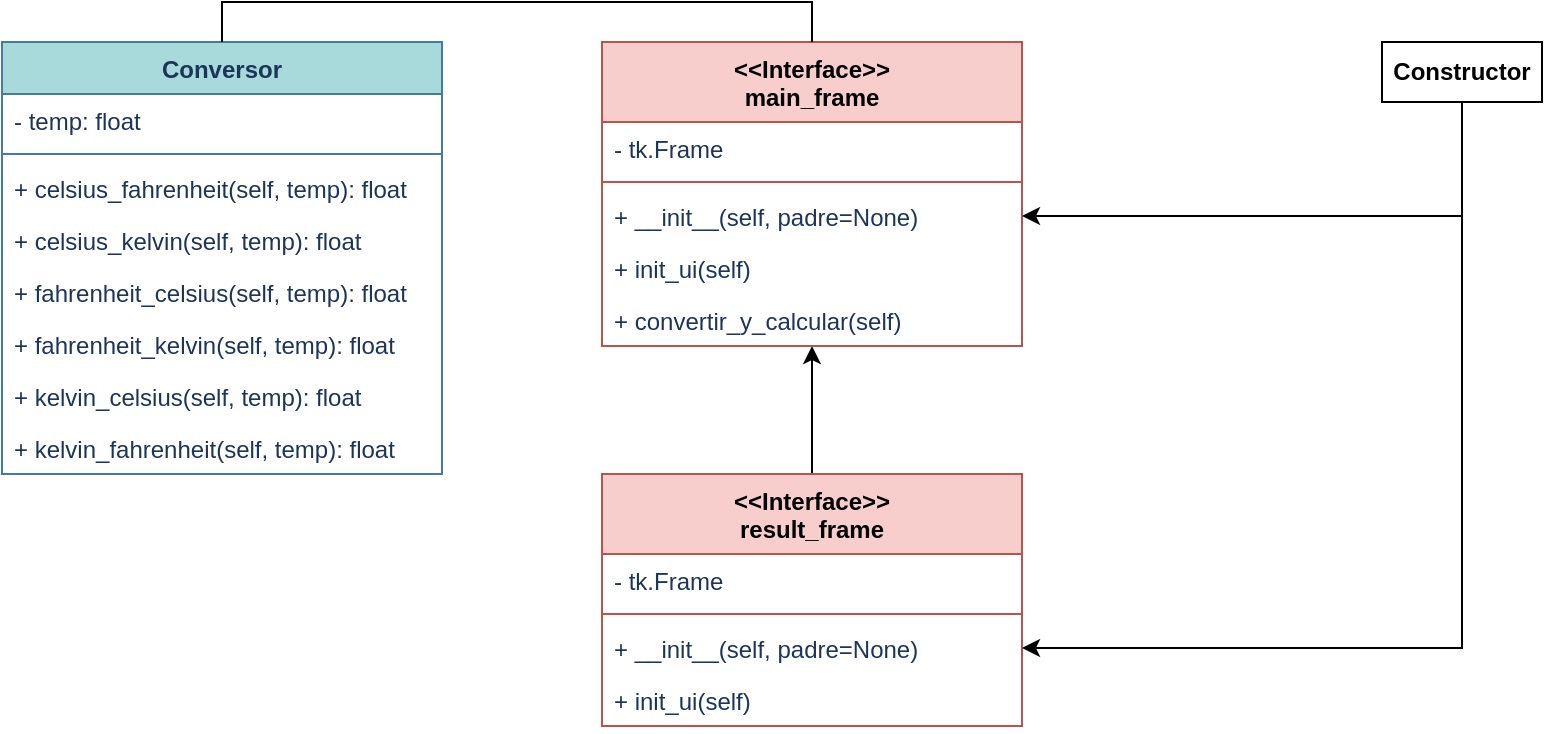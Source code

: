 <mxfile version="21.2.1" type="device">
  <diagram name="Página-1" id="g_wYE9aHp1WbDtoLtEh4">
    <mxGraphModel dx="968" dy="556" grid="1" gridSize="10" guides="1" tooltips="1" connect="1" arrows="1" fold="1" page="1" pageScale="1" pageWidth="827" pageHeight="1169" math="0" shadow="0">
      <root>
        <mxCell id="0" />
        <mxCell id="1" parent="0" />
        <mxCell id="uEU4ugChAFtSYgNUJfyp-5" value="Conversor" style="swimlane;fontStyle=1;align=center;verticalAlign=top;childLayout=stackLayout;horizontal=1;startSize=26;horizontalStack=0;resizeParent=1;resizeParentMax=0;resizeLast=0;collapsible=1;marginBottom=0;strokeColor=#457B9D;fontColor=#1D3557;fillColor=#A8DADC;" parent="1" vertex="1">
          <mxGeometry x="80" y="190" width="220" height="216" as="geometry" />
        </mxCell>
        <mxCell id="uEU4ugChAFtSYgNUJfyp-6" value="- temp: float" style="text;strokeColor=none;fillColor=none;align=left;verticalAlign=top;spacingLeft=4;spacingRight=4;overflow=hidden;rotatable=0;points=[[0,0.5],[1,0.5]];portConstraint=eastwest;fontColor=#1D3557;" parent="uEU4ugChAFtSYgNUJfyp-5" vertex="1">
          <mxGeometry y="26" width="220" height="26" as="geometry" />
        </mxCell>
        <mxCell id="uEU4ugChAFtSYgNUJfyp-10" value="" style="line;strokeWidth=1;fillColor=none;align=left;verticalAlign=middle;spacingTop=-1;spacingLeft=3;spacingRight=3;rotatable=0;labelPosition=right;points=[];portConstraint=eastwest;strokeColor=inherit;fontColor=#1D3557;" parent="uEU4ugChAFtSYgNUJfyp-5" vertex="1">
          <mxGeometry y="52" width="220" height="8" as="geometry" />
        </mxCell>
        <mxCell id="uEU4ugChAFtSYgNUJfyp-11" value="+ celsius_fahrenheit(self, temp): float" style="text;strokeColor=none;fillColor=none;align=left;verticalAlign=top;spacingLeft=4;spacingRight=4;overflow=hidden;rotatable=0;points=[[0,0.5],[1,0.5]];portConstraint=eastwest;fontColor=#1D3557;" parent="uEU4ugChAFtSYgNUJfyp-5" vertex="1">
          <mxGeometry y="60" width="220" height="26" as="geometry" />
        </mxCell>
        <mxCell id="uEU4ugChAFtSYgNUJfyp-12" value="+ celsius_kelvin(self, temp): float" style="text;strokeColor=none;fillColor=none;align=left;verticalAlign=top;spacingLeft=4;spacingRight=4;overflow=hidden;rotatable=0;points=[[0,0.5],[1,0.5]];portConstraint=eastwest;fontColor=#1D3557;" parent="uEU4ugChAFtSYgNUJfyp-5" vertex="1">
          <mxGeometry y="86" width="220" height="26" as="geometry" />
        </mxCell>
        <mxCell id="uEU4ugChAFtSYgNUJfyp-13" value="+ fahrenheit_celsius(self, temp): float" style="text;strokeColor=none;fillColor=none;align=left;verticalAlign=top;spacingLeft=4;spacingRight=4;overflow=hidden;rotatable=0;points=[[0,0.5],[1,0.5]];portConstraint=eastwest;fontColor=#1D3557;" parent="uEU4ugChAFtSYgNUJfyp-5" vertex="1">
          <mxGeometry y="112" width="220" height="26" as="geometry" />
        </mxCell>
        <mxCell id="uEU4ugChAFtSYgNUJfyp-14" value="+ fahrenheit_kelvin(self, temp): float" style="text;strokeColor=none;fillColor=none;align=left;verticalAlign=top;spacingLeft=4;spacingRight=4;overflow=hidden;rotatable=0;points=[[0,0.5],[1,0.5]];portConstraint=eastwest;fontColor=#1D3557;" parent="uEU4ugChAFtSYgNUJfyp-5" vertex="1">
          <mxGeometry y="138" width="220" height="26" as="geometry" />
        </mxCell>
        <mxCell id="uEU4ugChAFtSYgNUJfyp-15" value="+ kelvin_celsius(self, temp): float" style="text;strokeColor=none;fillColor=none;align=left;verticalAlign=top;spacingLeft=4;spacingRight=4;overflow=hidden;rotatable=0;points=[[0,0.5],[1,0.5]];portConstraint=eastwest;fontColor=#1D3557;" parent="uEU4ugChAFtSYgNUJfyp-5" vertex="1">
          <mxGeometry y="164" width="220" height="26" as="geometry" />
        </mxCell>
        <mxCell id="uEU4ugChAFtSYgNUJfyp-16" value="+ kelvin_fahrenheit(self, temp): float" style="text;strokeColor=none;fillColor=none;align=left;verticalAlign=top;spacingLeft=4;spacingRight=4;overflow=hidden;rotatable=0;points=[[0,0.5],[1,0.5]];portConstraint=eastwest;fontColor=#1D3557;" parent="uEU4ugChAFtSYgNUJfyp-5" vertex="1">
          <mxGeometry y="190" width="220" height="26" as="geometry" />
        </mxCell>
        <mxCell id="xzPxCxARUGQKsuIf1iGd-8" style="edgeStyle=orthogonalEdgeStyle;rounded=0;orthogonalLoop=1;jettySize=auto;html=1;exitX=0.5;exitY=0;exitDx=0;exitDy=0;" parent="1" source="xzPxCxARUGQKsuIf1iGd-1" target="uEU4ugChAFtSYgNUJfyp-17" edge="1">
          <mxGeometry relative="1" as="geometry" />
        </mxCell>
        <mxCell id="uEU4ugChAFtSYgNUJfyp-17" value="&lt;&lt;Interface&gt;&gt;&#xa;main_frame" style="swimlane;fontStyle=1;align=center;verticalAlign=top;childLayout=stackLayout;horizontal=1;startSize=40;horizontalStack=0;resizeParent=1;resizeParentMax=0;resizeLast=0;collapsible=1;marginBottom=0;strokeColor=#b85450;fillColor=#f8cecc;" parent="1" vertex="1">
          <mxGeometry x="380" y="190" width="210" height="152" as="geometry" />
        </mxCell>
        <mxCell id="uEU4ugChAFtSYgNUJfyp-18" value="- tk.Frame" style="text;strokeColor=none;fillColor=none;align=left;verticalAlign=top;spacingLeft=4;spacingRight=4;overflow=hidden;rotatable=0;points=[[0,0.5],[1,0.5]];portConstraint=eastwest;fontColor=#1D3557;" parent="uEU4ugChAFtSYgNUJfyp-17" vertex="1">
          <mxGeometry y="40" width="210" height="26" as="geometry" />
        </mxCell>
        <mxCell id="uEU4ugChAFtSYgNUJfyp-19" value="" style="line;strokeWidth=1;fillColor=none;align=left;verticalAlign=middle;spacingTop=-1;spacingLeft=3;spacingRight=3;rotatable=0;labelPosition=right;points=[];portConstraint=eastwest;strokeColor=inherit;fontColor=#1D3557;" parent="uEU4ugChAFtSYgNUJfyp-17" vertex="1">
          <mxGeometry y="66" width="210" height="8" as="geometry" />
        </mxCell>
        <mxCell id="uEU4ugChAFtSYgNUJfyp-20" value="+ __init__(self, padre=None)" style="text;strokeColor=none;fillColor=none;align=left;verticalAlign=top;spacingLeft=4;spacingRight=4;overflow=hidden;rotatable=0;points=[[0,0.5],[1,0.5]];portConstraint=eastwest;fontColor=#1D3557;" parent="uEU4ugChAFtSYgNUJfyp-17" vertex="1">
          <mxGeometry y="74" width="210" height="26" as="geometry" />
        </mxCell>
        <mxCell id="uEU4ugChAFtSYgNUJfyp-21" value="+ init_ui(self)" style="text;strokeColor=none;fillColor=none;align=left;verticalAlign=top;spacingLeft=4;spacingRight=4;overflow=hidden;rotatable=0;points=[[0,0.5],[1,0.5]];portConstraint=eastwest;fontColor=#1D3557;" parent="uEU4ugChAFtSYgNUJfyp-17" vertex="1">
          <mxGeometry y="100" width="210" height="26" as="geometry" />
        </mxCell>
        <mxCell id="TflZzph1zsib3MMOPi1Q-12" value="+ convertir_y_calcular(self)" style="text;strokeColor=none;fillColor=none;align=left;verticalAlign=top;spacingLeft=4;spacingRight=4;overflow=hidden;rotatable=0;points=[[0,0.5],[1,0.5]];portConstraint=eastwest;fontColor=#1D3557;" vertex="1" parent="uEU4ugChAFtSYgNUJfyp-17">
          <mxGeometry y="126" width="210" height="26" as="geometry" />
        </mxCell>
        <mxCell id="uEU4ugChAFtSYgNUJfyp-35" style="edgeStyle=orthogonalEdgeStyle;rounded=0;orthogonalLoop=1;jettySize=auto;html=1;entryX=1;entryY=0.5;entryDx=0;entryDy=0;" parent="1" source="uEU4ugChAFtSYgNUJfyp-34" target="uEU4ugChAFtSYgNUJfyp-20" edge="1">
          <mxGeometry relative="1" as="geometry" />
        </mxCell>
        <mxCell id="uEU4ugChAFtSYgNUJfyp-34" value="&lt;b&gt;Constructor&lt;/b&gt;" style="rounded=0;whiteSpace=wrap;html=1;" parent="1" vertex="1">
          <mxGeometry x="770" y="190" width="80" height="30" as="geometry" />
        </mxCell>
        <mxCell id="uEU4ugChAFtSYgNUJfyp-36" style="edgeStyle=orthogonalEdgeStyle;rounded=0;orthogonalLoop=1;jettySize=auto;html=1;endArrow=none;endFill=0;entryX=0.5;entryY=0;entryDx=0;entryDy=0;exitX=0.5;exitY=0;exitDx=0;exitDy=0;" parent="1" source="uEU4ugChAFtSYgNUJfyp-17" target="uEU4ugChAFtSYgNUJfyp-5" edge="1">
          <mxGeometry relative="1" as="geometry">
            <mxPoint x="440" y="200" as="sourcePoint" />
            <mxPoint x="330" y="200" as="targetPoint" />
          </mxGeometry>
        </mxCell>
        <mxCell id="xzPxCxARUGQKsuIf1iGd-1" value="&lt;&lt;Interface&gt;&gt;&#xa;result_frame" style="swimlane;fontStyle=1;align=center;verticalAlign=top;childLayout=stackLayout;horizontal=1;startSize=40;horizontalStack=0;resizeParent=1;resizeParentMax=0;resizeLast=0;collapsible=1;marginBottom=0;strokeColor=#b85450;fillColor=#f8cecc;" parent="1" vertex="1">
          <mxGeometry x="380" y="406" width="210" height="126" as="geometry" />
        </mxCell>
        <mxCell id="xzPxCxARUGQKsuIf1iGd-2" value="- tk.Frame" style="text;strokeColor=none;fillColor=none;align=left;verticalAlign=top;spacingLeft=4;spacingRight=4;overflow=hidden;rotatable=0;points=[[0,0.5],[1,0.5]];portConstraint=eastwest;fontColor=#1D3557;" parent="xzPxCxARUGQKsuIf1iGd-1" vertex="1">
          <mxGeometry y="40" width="210" height="26" as="geometry" />
        </mxCell>
        <mxCell id="xzPxCxARUGQKsuIf1iGd-3" value="" style="line;strokeWidth=1;fillColor=none;align=left;verticalAlign=middle;spacingTop=-1;spacingLeft=3;spacingRight=3;rotatable=0;labelPosition=right;points=[];portConstraint=eastwest;strokeColor=inherit;fontColor=#1D3557;" parent="xzPxCxARUGQKsuIf1iGd-1" vertex="1">
          <mxGeometry y="66" width="210" height="8" as="geometry" />
        </mxCell>
        <mxCell id="xzPxCxARUGQKsuIf1iGd-4" value="+ __init__(self, padre=None)" style="text;strokeColor=none;fillColor=none;align=left;verticalAlign=top;spacingLeft=4;spacingRight=4;overflow=hidden;rotatable=0;points=[[0,0.5],[1,0.5]];portConstraint=eastwest;fontColor=#1D3557;" parent="xzPxCxARUGQKsuIf1iGd-1" vertex="1">
          <mxGeometry y="74" width="210" height="26" as="geometry" />
        </mxCell>
        <mxCell id="xzPxCxARUGQKsuIf1iGd-5" value="+ init_ui(self)" style="text;strokeColor=none;fillColor=none;align=left;verticalAlign=top;spacingLeft=4;spacingRight=4;overflow=hidden;rotatable=0;points=[[0,0.5],[1,0.5]];portConstraint=eastwest;fontColor=#1D3557;" parent="xzPxCxARUGQKsuIf1iGd-1" vertex="1">
          <mxGeometry y="100" width="210" height="26" as="geometry" />
        </mxCell>
        <mxCell id="TflZzph1zsib3MMOPi1Q-2" style="edgeStyle=orthogonalEdgeStyle;rounded=0;orthogonalLoop=1;jettySize=auto;html=1;entryX=1;entryY=0.5;entryDx=0;entryDy=0;exitX=0.5;exitY=1;exitDx=0;exitDy=0;" edge="1" parent="1" source="uEU4ugChAFtSYgNUJfyp-34" target="xzPxCxARUGQKsuIf1iGd-4">
          <mxGeometry relative="1" as="geometry">
            <mxPoint x="820" y="230" as="sourcePoint" />
            <mxPoint x="690" y="287" as="targetPoint" />
          </mxGeometry>
        </mxCell>
      </root>
    </mxGraphModel>
  </diagram>
</mxfile>
